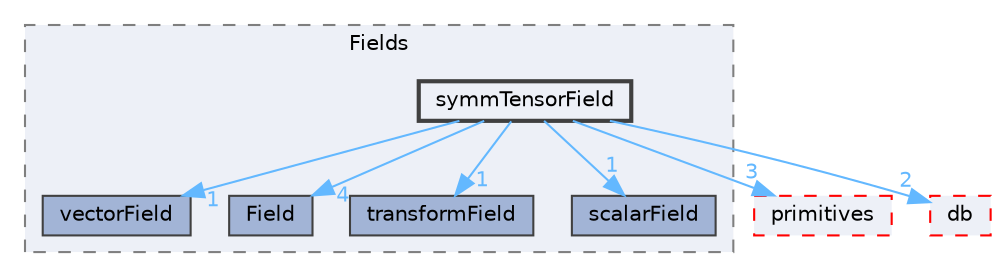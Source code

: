 digraph "src/OpenFOAM/fields/Fields/symmTensorField"
{
 // LATEX_PDF_SIZE
  bgcolor="transparent";
  edge [fontname=Helvetica,fontsize=10,labelfontname=Helvetica,labelfontsize=10];
  node [fontname=Helvetica,fontsize=10,shape=box,height=0.2,width=0.4];
  compound=true
  subgraph clusterdir_7d364942a13d3ce50f6681364b448a98 {
    graph [ bgcolor="#edf0f7", pencolor="grey50", label="Fields", fontname=Helvetica,fontsize=10 style="filled,dashed", URL="dir_7d364942a13d3ce50f6681364b448a98.html",tooltip=""]
  dir_32d314b03cb523b72936efcc9d0918ac [label="vectorField", fillcolor="#a2b4d6", color="grey25", style="filled", URL="dir_32d314b03cb523b72936efcc9d0918ac.html",tooltip=""];
  dir_4ebd9bc21e2e523c28661f024575b5ba [label="Field", fillcolor="#a2b4d6", color="grey25", style="filled", URL="dir_4ebd9bc21e2e523c28661f024575b5ba.html",tooltip=""];
  dir_85895b1330cd43ea2abb27d8de109280 [label="transformField", fillcolor="#a2b4d6", color="grey25", style="filled", URL="dir_85895b1330cd43ea2abb27d8de109280.html",tooltip=""];
  dir_b42389b3b00332abd8b13e71b76b692b [label="scalarField", fillcolor="#a2b4d6", color="grey25", style="filled", URL="dir_b42389b3b00332abd8b13e71b76b692b.html",tooltip=""];
  dir_005196fc1fbfc964c6c8f9723b2aa3fd [label="symmTensorField", fillcolor="#edf0f7", color="grey25", style="filled,bold", URL="dir_005196fc1fbfc964c6c8f9723b2aa3fd.html",tooltip=""];
  }
  dir_3e50f45338116b169052b428016851aa [label="primitives", fillcolor="#edf0f7", color="red", style="filled,dashed", URL="dir_3e50f45338116b169052b428016851aa.html",tooltip=""];
  dir_63c634f7a7cfd679ac26c67fb30fc32f [label="db", fillcolor="#edf0f7", color="red", style="filled,dashed", URL="dir_63c634f7a7cfd679ac26c67fb30fc32f.html",tooltip=""];
  dir_005196fc1fbfc964c6c8f9723b2aa3fd->dir_32d314b03cb523b72936efcc9d0918ac [headlabel="1", labeldistance=1.5 headhref="dir_003934_004261.html" href="dir_003934_004261.html" color="steelblue1" fontcolor="steelblue1"];
  dir_005196fc1fbfc964c6c8f9723b2aa3fd->dir_3e50f45338116b169052b428016851aa [headlabel="3", labeldistance=1.5 headhref="dir_003934_003069.html" href="dir_003934_003069.html" color="steelblue1" fontcolor="steelblue1"];
  dir_005196fc1fbfc964c6c8f9723b2aa3fd->dir_4ebd9bc21e2e523c28661f024575b5ba [headlabel="4", labeldistance=1.5 headhref="dir_003934_001319.html" href="dir_003934_001319.html" color="steelblue1" fontcolor="steelblue1"];
  dir_005196fc1fbfc964c6c8f9723b2aa3fd->dir_63c634f7a7cfd679ac26c67fb30fc32f [headlabel="2", labeldistance=1.5 headhref="dir_003934_000817.html" href="dir_003934_000817.html" color="steelblue1" fontcolor="steelblue1"];
  dir_005196fc1fbfc964c6c8f9723b2aa3fd->dir_85895b1330cd43ea2abb27d8de109280 [headlabel="1", labeldistance=1.5 headhref="dir_003934_004101.html" href="dir_003934_004101.html" color="steelblue1" fontcolor="steelblue1"];
  dir_005196fc1fbfc964c6c8f9723b2aa3fd->dir_b42389b3b00332abd8b13e71b76b692b [headlabel="1", labeldistance=1.5 headhref="dir_003934_003417.html" href="dir_003934_003417.html" color="steelblue1" fontcolor="steelblue1"];
}
